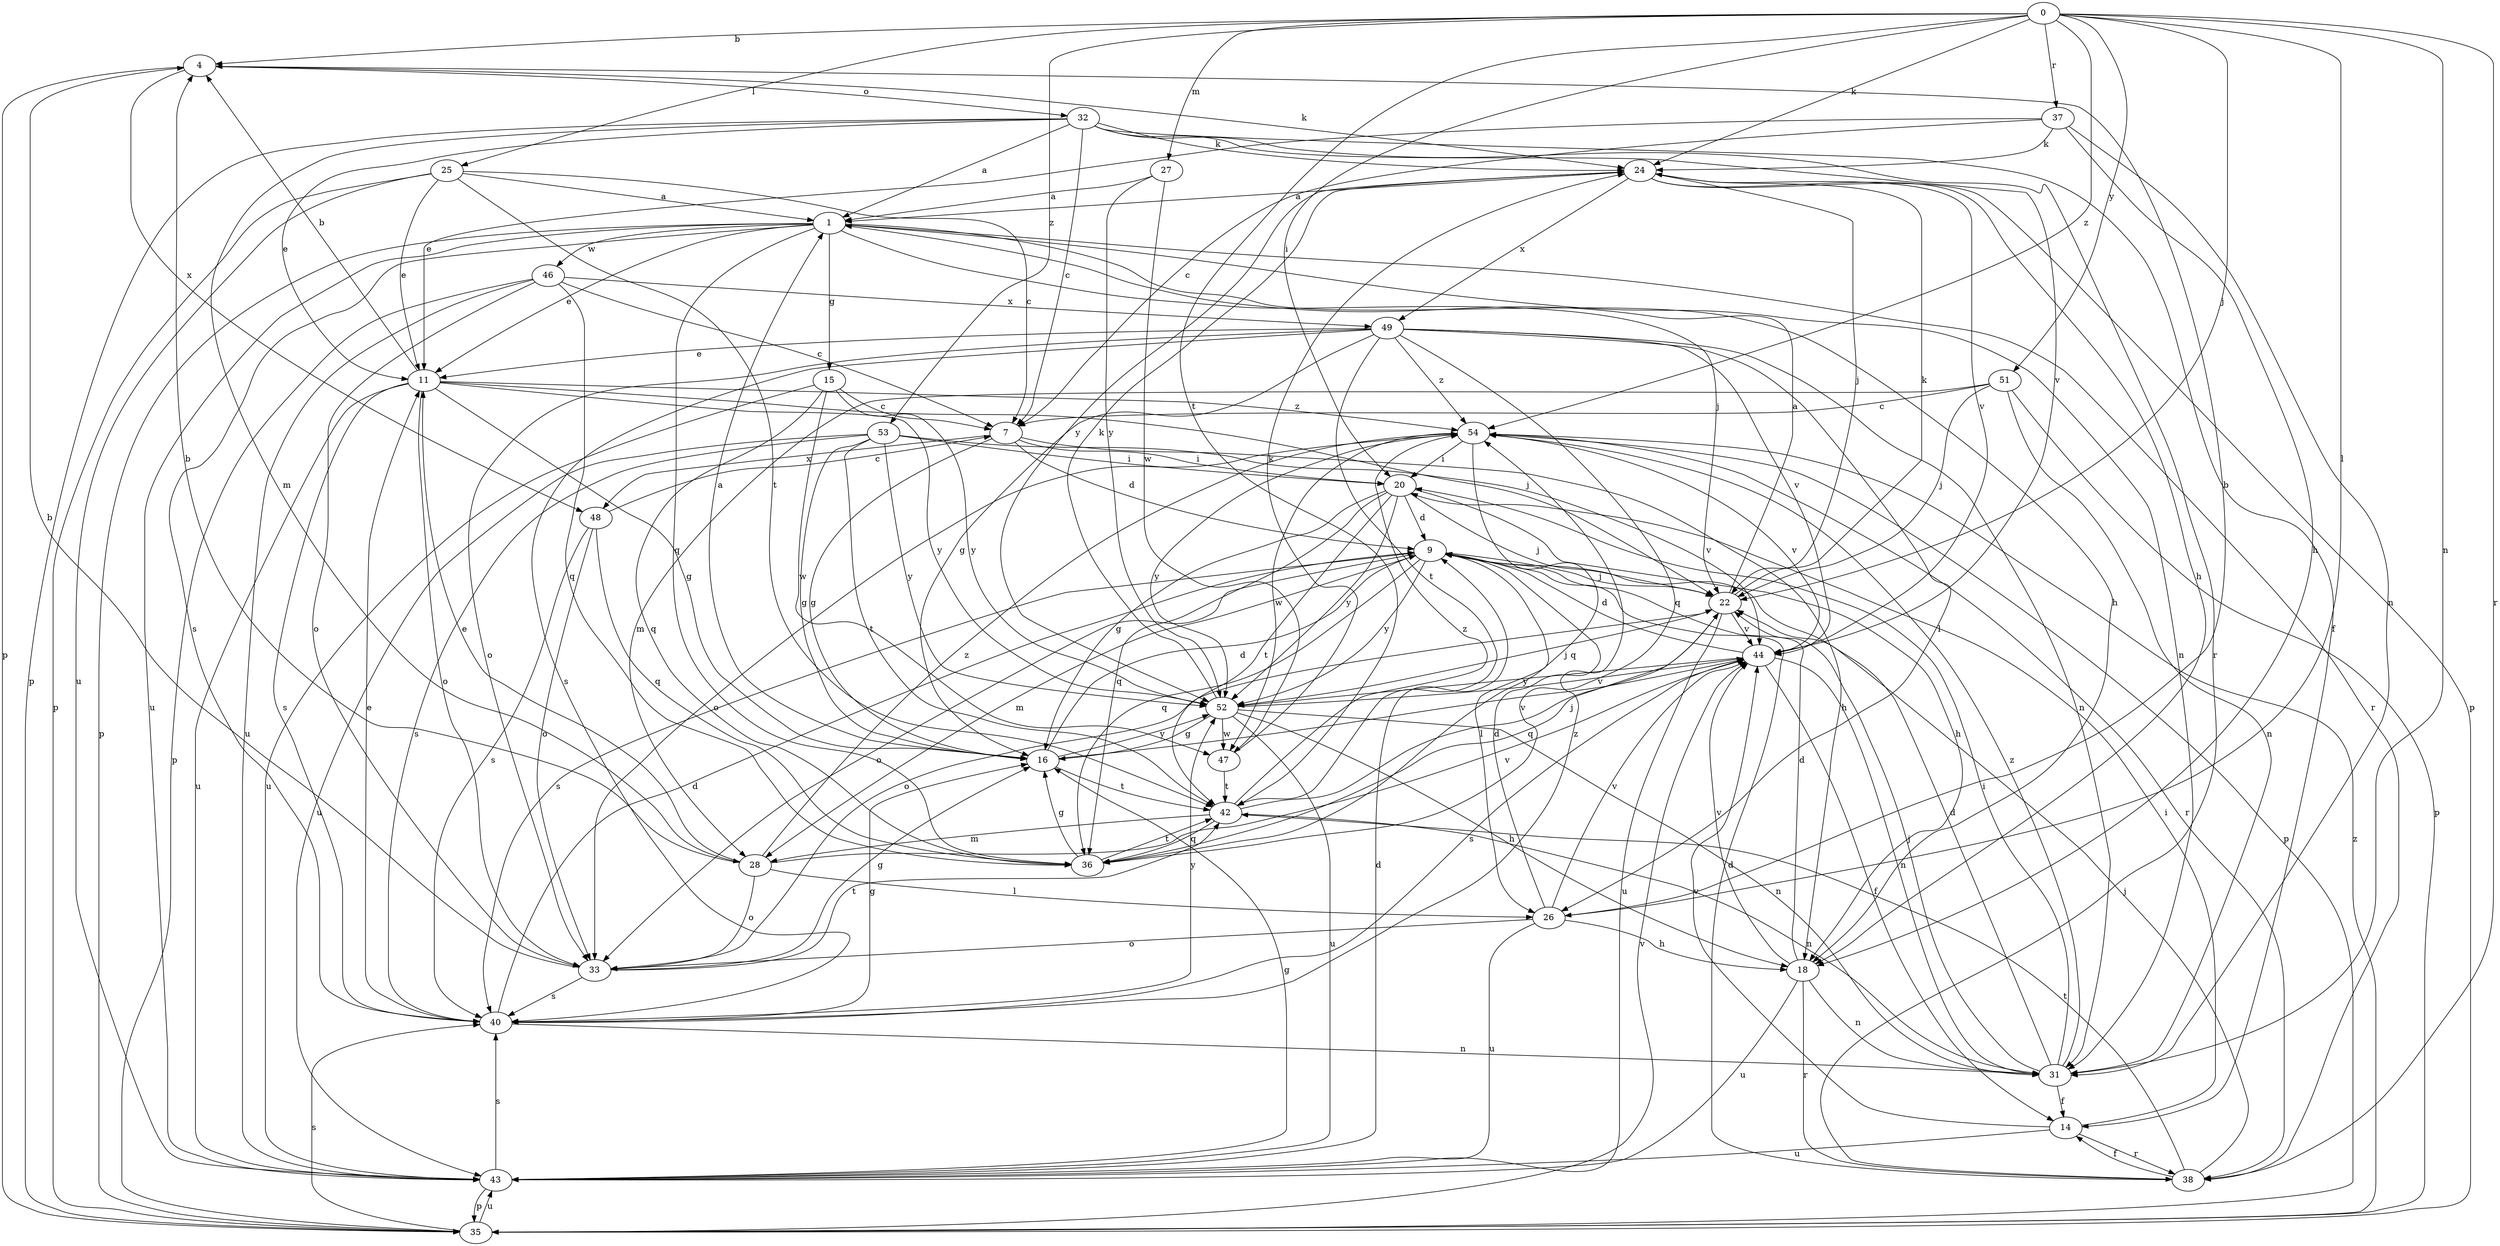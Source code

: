 strict digraph  {
0;
1;
4;
7;
9;
11;
14;
15;
16;
18;
20;
22;
24;
25;
26;
27;
28;
31;
32;
33;
35;
36;
37;
38;
40;
42;
43;
44;
46;
47;
48;
49;
51;
52;
53;
54;
0 -> 4  [label=b];
0 -> 20  [label=i];
0 -> 22  [label=j];
0 -> 24  [label=k];
0 -> 25  [label=l];
0 -> 26  [label=l];
0 -> 27  [label=m];
0 -> 31  [label=n];
0 -> 37  [label=r];
0 -> 38  [label=r];
0 -> 42  [label=t];
0 -> 51  [label=y];
0 -> 53  [label=z];
0 -> 54  [label=z];
1 -> 11  [label=e];
1 -> 15  [label=g];
1 -> 18  [label=h];
1 -> 22  [label=j];
1 -> 31  [label=n];
1 -> 35  [label=p];
1 -> 36  [label=q];
1 -> 38  [label=r];
1 -> 40  [label=s];
1 -> 43  [label=u];
1 -> 46  [label=w];
4 -> 24  [label=k];
4 -> 32  [label=o];
4 -> 35  [label=p];
4 -> 48  [label=x];
7 -> 9  [label=d];
7 -> 16  [label=g];
7 -> 18  [label=h];
7 -> 20  [label=i];
7 -> 48  [label=x];
9 -> 22  [label=j];
9 -> 26  [label=l];
9 -> 28  [label=m];
9 -> 33  [label=o];
9 -> 36  [label=q];
9 -> 40  [label=s];
9 -> 52  [label=y];
11 -> 4  [label=b];
11 -> 16  [label=g];
11 -> 22  [label=j];
11 -> 33  [label=o];
11 -> 40  [label=s];
11 -> 43  [label=u];
11 -> 52  [label=y];
11 -> 54  [label=z];
14 -> 20  [label=i];
14 -> 38  [label=r];
14 -> 43  [label=u];
14 -> 44  [label=v];
15 -> 7  [label=c];
15 -> 36  [label=q];
15 -> 43  [label=u];
15 -> 47  [label=w];
15 -> 52  [label=y];
16 -> 1  [label=a];
16 -> 9  [label=d];
16 -> 42  [label=t];
16 -> 44  [label=v];
16 -> 52  [label=y];
18 -> 9  [label=d];
18 -> 31  [label=n];
18 -> 38  [label=r];
18 -> 43  [label=u];
18 -> 44  [label=v];
20 -> 9  [label=d];
20 -> 16  [label=g];
20 -> 18  [label=h];
20 -> 22  [label=j];
20 -> 36  [label=q];
20 -> 42  [label=t];
20 -> 52  [label=y];
22 -> 1  [label=a];
22 -> 24  [label=k];
22 -> 33  [label=o];
22 -> 36  [label=q];
22 -> 43  [label=u];
22 -> 44  [label=v];
24 -> 1  [label=a];
24 -> 18  [label=h];
24 -> 22  [label=j];
24 -> 35  [label=p];
24 -> 44  [label=v];
24 -> 49  [label=x];
24 -> 52  [label=y];
25 -> 1  [label=a];
25 -> 7  [label=c];
25 -> 11  [label=e];
25 -> 35  [label=p];
25 -> 42  [label=t];
25 -> 43  [label=u];
26 -> 4  [label=b];
26 -> 9  [label=d];
26 -> 18  [label=h];
26 -> 33  [label=o];
26 -> 43  [label=u];
26 -> 44  [label=v];
27 -> 1  [label=a];
27 -> 47  [label=w];
27 -> 52  [label=y];
28 -> 4  [label=b];
28 -> 11  [label=e];
28 -> 26  [label=l];
28 -> 33  [label=o];
28 -> 44  [label=v];
28 -> 54  [label=z];
31 -> 9  [label=d];
31 -> 14  [label=f];
31 -> 20  [label=i];
31 -> 22  [label=j];
31 -> 54  [label=z];
32 -> 1  [label=a];
32 -> 7  [label=c];
32 -> 11  [label=e];
32 -> 14  [label=f];
32 -> 24  [label=k];
32 -> 28  [label=m];
32 -> 35  [label=p];
32 -> 38  [label=r];
32 -> 44  [label=v];
33 -> 4  [label=b];
33 -> 16  [label=g];
33 -> 40  [label=s];
33 -> 42  [label=t];
35 -> 40  [label=s];
35 -> 43  [label=u];
35 -> 44  [label=v];
35 -> 54  [label=z];
36 -> 16  [label=g];
36 -> 42  [label=t];
37 -> 7  [label=c];
37 -> 11  [label=e];
37 -> 18  [label=h];
37 -> 24  [label=k];
37 -> 31  [label=n];
38 -> 9  [label=d];
38 -> 14  [label=f];
38 -> 22  [label=j];
38 -> 42  [label=t];
40 -> 9  [label=d];
40 -> 11  [label=e];
40 -> 16  [label=g];
40 -> 31  [label=n];
40 -> 52  [label=y];
40 -> 54  [label=z];
42 -> 22  [label=j];
42 -> 28  [label=m];
42 -> 31  [label=n];
42 -> 36  [label=q];
42 -> 54  [label=z];
43 -> 9  [label=d];
43 -> 16  [label=g];
43 -> 35  [label=p];
43 -> 40  [label=s];
44 -> 9  [label=d];
44 -> 14  [label=f];
44 -> 31  [label=n];
44 -> 40  [label=s];
44 -> 52  [label=y];
46 -> 7  [label=c];
46 -> 33  [label=o];
46 -> 35  [label=p];
46 -> 36  [label=q];
46 -> 43  [label=u];
46 -> 49  [label=x];
47 -> 24  [label=k];
47 -> 42  [label=t];
48 -> 7  [label=c];
48 -> 33  [label=o];
48 -> 36  [label=q];
48 -> 40  [label=s];
49 -> 11  [label=e];
49 -> 16  [label=g];
49 -> 26  [label=l];
49 -> 31  [label=n];
49 -> 33  [label=o];
49 -> 36  [label=q];
49 -> 40  [label=s];
49 -> 42  [label=t];
49 -> 44  [label=v];
49 -> 54  [label=z];
51 -> 7  [label=c];
51 -> 22  [label=j];
51 -> 28  [label=m];
51 -> 31  [label=n];
51 -> 35  [label=p];
52 -> 16  [label=g];
52 -> 18  [label=h];
52 -> 22  [label=j];
52 -> 24  [label=k];
52 -> 31  [label=n];
52 -> 43  [label=u];
52 -> 44  [label=v];
52 -> 47  [label=w];
53 -> 16  [label=g];
53 -> 20  [label=i];
53 -> 40  [label=s];
53 -> 42  [label=t];
53 -> 43  [label=u];
53 -> 44  [label=v];
53 -> 52  [label=y];
54 -> 20  [label=i];
54 -> 33  [label=o];
54 -> 35  [label=p];
54 -> 36  [label=q];
54 -> 38  [label=r];
54 -> 44  [label=v];
54 -> 47  [label=w];
54 -> 52  [label=y];
}
